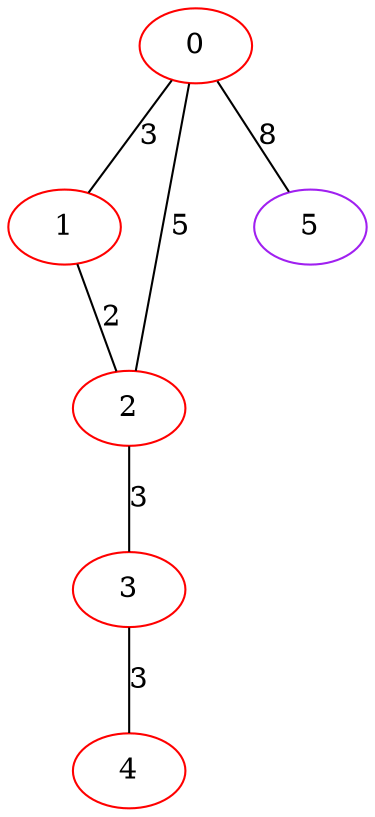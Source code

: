 graph "" {
0 [color=red, weight=1];
1 [color=red, weight=1];
2 [color=red, weight=1];
3 [color=red, weight=1];
4 [color=red, weight=1];
5 [color=purple, weight=4];
0 -- 1  [key=0, label=3];
0 -- 2  [key=0, label=5];
0 -- 5  [key=0, label=8];
1 -- 2  [key=0, label=2];
2 -- 3  [key=0, label=3];
3 -- 4  [key=0, label=3];
}

